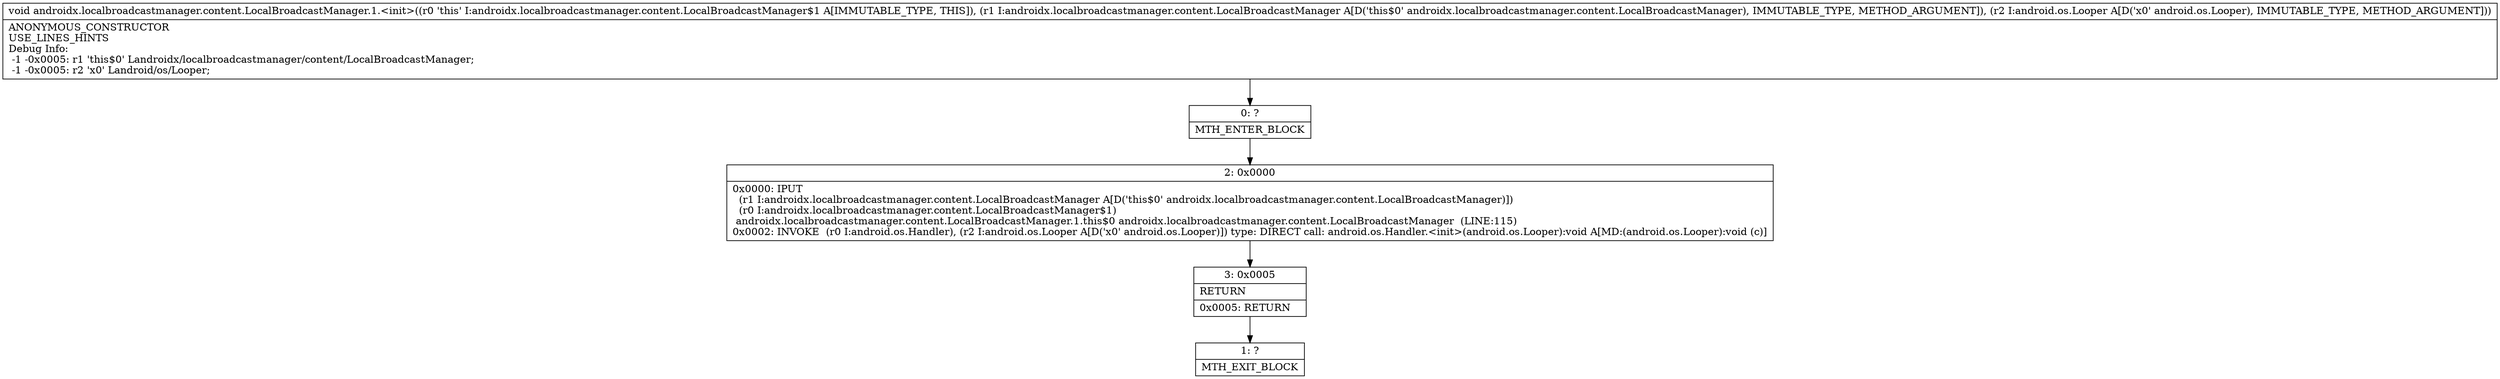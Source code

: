 digraph "CFG forandroidx.localbroadcastmanager.content.LocalBroadcastManager.1.\<init\>(Landroidx\/localbroadcastmanager\/content\/LocalBroadcastManager;Landroid\/os\/Looper;)V" {
Node_0 [shape=record,label="{0\:\ ?|MTH_ENTER_BLOCK\l}"];
Node_2 [shape=record,label="{2\:\ 0x0000|0x0000: IPUT  \l  (r1 I:androidx.localbroadcastmanager.content.LocalBroadcastManager A[D('this$0' androidx.localbroadcastmanager.content.LocalBroadcastManager)])\l  (r0 I:androidx.localbroadcastmanager.content.LocalBroadcastManager$1)\l androidx.localbroadcastmanager.content.LocalBroadcastManager.1.this$0 androidx.localbroadcastmanager.content.LocalBroadcastManager  (LINE:115)\l0x0002: INVOKE  (r0 I:android.os.Handler), (r2 I:android.os.Looper A[D('x0' android.os.Looper)]) type: DIRECT call: android.os.Handler.\<init\>(android.os.Looper):void A[MD:(android.os.Looper):void (c)]\l}"];
Node_3 [shape=record,label="{3\:\ 0x0005|RETURN\l|0x0005: RETURN   \l}"];
Node_1 [shape=record,label="{1\:\ ?|MTH_EXIT_BLOCK\l}"];
MethodNode[shape=record,label="{void androidx.localbroadcastmanager.content.LocalBroadcastManager.1.\<init\>((r0 'this' I:androidx.localbroadcastmanager.content.LocalBroadcastManager$1 A[IMMUTABLE_TYPE, THIS]), (r1 I:androidx.localbroadcastmanager.content.LocalBroadcastManager A[D('this$0' androidx.localbroadcastmanager.content.LocalBroadcastManager), IMMUTABLE_TYPE, METHOD_ARGUMENT]), (r2 I:android.os.Looper A[D('x0' android.os.Looper), IMMUTABLE_TYPE, METHOD_ARGUMENT]))  | ANONYMOUS_CONSTRUCTOR\lUSE_LINES_HINTS\lDebug Info:\l  \-1 \-0x0005: r1 'this$0' Landroidx\/localbroadcastmanager\/content\/LocalBroadcastManager;\l  \-1 \-0x0005: r2 'x0' Landroid\/os\/Looper;\l}"];
MethodNode -> Node_0;Node_0 -> Node_2;
Node_2 -> Node_3;
Node_3 -> Node_1;
}

